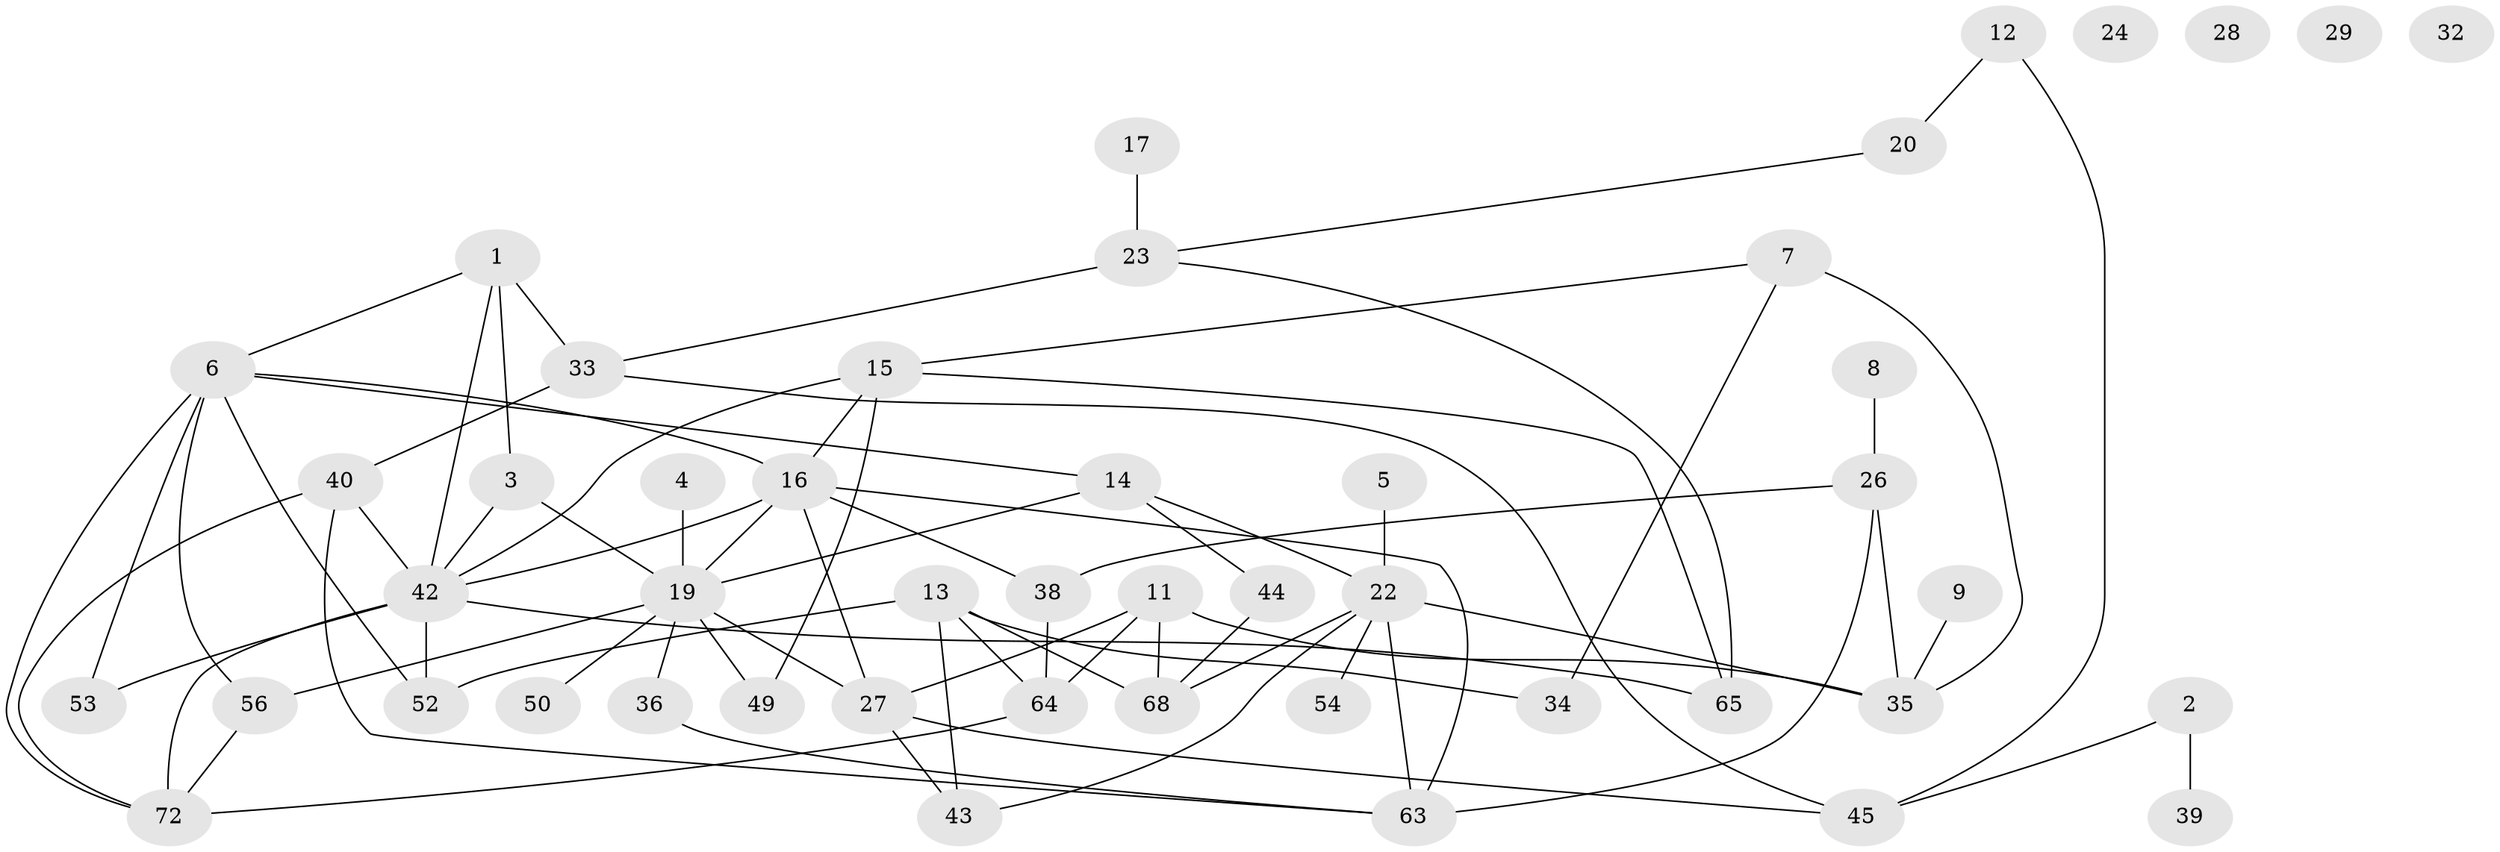 // Generated by graph-tools (version 1.1) at 2025/23/03/03/25 07:23:27]
// undirected, 48 vertices, 77 edges
graph export_dot {
graph [start="1"]
  node [color=gray90,style=filled];
  1 [super="+31"];
  2;
  3 [super="+18"];
  4;
  5;
  6 [super="+69"];
  7 [super="+10"];
  8;
  9 [super="+58"];
  11 [super="+57"];
  12 [super="+41"];
  13 [super="+25"];
  14 [super="+59"];
  15 [super="+62"];
  16;
  17;
  19 [super="+21"];
  20 [super="+67"];
  22 [super="+70"];
  23 [super="+60"];
  24;
  26 [super="+46"];
  27 [super="+30"];
  28;
  29;
  32;
  33 [super="+51"];
  34;
  35 [super="+37"];
  36;
  38 [super="+61"];
  39;
  40 [super="+47"];
  42 [super="+48"];
  43;
  44;
  45 [super="+55"];
  49;
  50;
  52 [super="+71"];
  53;
  54;
  56;
  63 [super="+66"];
  64;
  65;
  68;
  72;
  1 -- 3;
  1 -- 33 [weight=2];
  1 -- 42;
  1 -- 6;
  2 -- 39;
  2 -- 45;
  3 -- 42;
  3 -- 19;
  4 -- 19;
  5 -- 22;
  6 -- 16;
  6 -- 52;
  6 -- 53;
  6 -- 56;
  6 -- 72;
  6 -- 14;
  7 -- 34;
  7 -- 35;
  7 -- 15;
  8 -- 26;
  9 -- 35;
  11 -- 27;
  11 -- 68;
  11 -- 64;
  11 -- 35;
  12 -- 45;
  12 -- 20;
  13 -- 43;
  13 -- 64;
  13 -- 68;
  13 -- 34;
  13 -- 52;
  14 -- 19;
  14 -- 44;
  14 -- 22;
  15 -- 16;
  15 -- 49;
  15 -- 65;
  15 -- 42;
  16 -- 27;
  16 -- 38;
  16 -- 42;
  16 -- 63;
  16 -- 19;
  17 -- 23;
  19 -- 49;
  19 -- 56;
  19 -- 50;
  19 -- 36;
  19 -- 27;
  20 -- 23;
  22 -- 54;
  22 -- 68;
  22 -- 43;
  22 -- 63 [weight=2];
  22 -- 35;
  23 -- 65;
  23 -- 33 [weight=2];
  26 -- 63;
  26 -- 38;
  26 -- 35;
  27 -- 43;
  27 -- 45;
  33 -- 40 [weight=2];
  33 -- 45;
  36 -- 63;
  38 -- 64;
  40 -- 42;
  40 -- 72;
  40 -- 63;
  42 -- 65;
  42 -- 53;
  42 -- 72;
  42 -- 52;
  44 -- 68;
  56 -- 72;
  64 -- 72;
}
